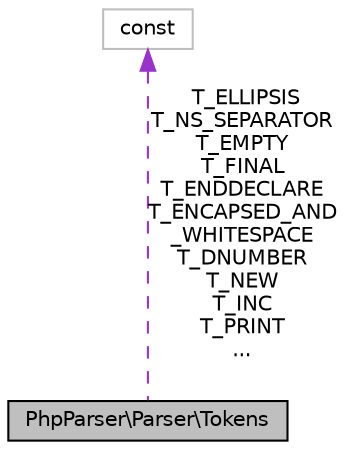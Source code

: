 digraph "PhpParser\Parser\Tokens"
{
  edge [fontname="Helvetica",fontsize="10",labelfontname="Helvetica",labelfontsize="10"];
  node [fontname="Helvetica",fontsize="10",shape=record];
  Node1 [label="PhpParser\\Parser\\Tokens",height=0.2,width=0.4,color="black", fillcolor="grey75", style="filled", fontcolor="black"];
  Node2 -> Node1 [dir="back",color="darkorchid3",fontsize="10",style="dashed",label=" T_ELLIPSIS\nT_NS_SEPARATOR\nT_EMPTY\nT_FINAL\nT_ENDDECLARE\nT_ENCAPSED_AND\l_WHITESPACE\nT_DNUMBER\nT_NEW\nT_INC\nT_PRINT\n..." ,fontname="Helvetica"];
  Node2 [label="const",height=0.2,width=0.4,color="grey75", fillcolor="white", style="filled"];
}
